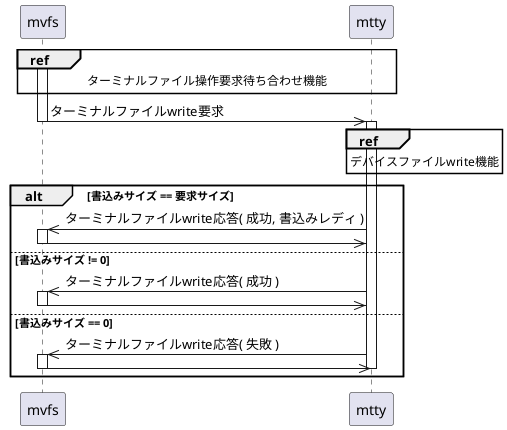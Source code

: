 @startuml

participant mvfs
participant mtty

activate mvfs
ref over mvfs, mtty: ターミナルファイル操作要求待ち合わせ機能

mvfs ->> mtty: ターミナルファイルwrite要求
deactivate mvfs
activate mtty

ref over mtty
    デバイスファイルwrite機能
end ref

alt 書込みサイズ == 要求サイズ
    mvfs <<- mtty: ターミナルファイルwrite応答( 成功, 書込みレディ )
    activate mvfs
    mvfs ->> mtty:
    deactivate mvfs
else 書込みサイズ != 0
    mvfs <<- mtty: ターミナルファイルwrite応答( 成功 )
    activate mvfs
    mvfs ->> mtty:
    deactivate mvfs
else 書込みサイズ == 0
    mvfs <<- mtty: ターミナルファイルwrite応答( 失敗 )
    activate mvfs
    mvfs ->> mtty:
    deactivate mvfs
    deactivate mtty
end alt

@enduml
